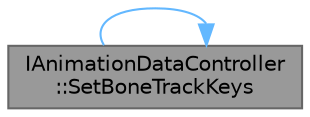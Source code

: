 digraph "IAnimationDataController::SetBoneTrackKeys"
{
 // INTERACTIVE_SVG=YES
 // LATEX_PDF_SIZE
  bgcolor="transparent";
  edge [fontname=Helvetica,fontsize=10,labelfontname=Helvetica,labelfontsize=10];
  node [fontname=Helvetica,fontsize=10,shape=box,height=0.2,width=0.4];
  rankdir="LR";
  Node1 [id="Node000001",label="IAnimationDataController\l::SetBoneTrackKeys",height=0.2,width=0.4,color="gray40", fillcolor="grey60", style="filled", fontcolor="black",tooltip="Removes an existing bone animation track with the provided name."];
  Node1 -> Node1 [id="edge1_Node000001_Node000001",color="steelblue1",style="solid",tooltip=" "];
}
